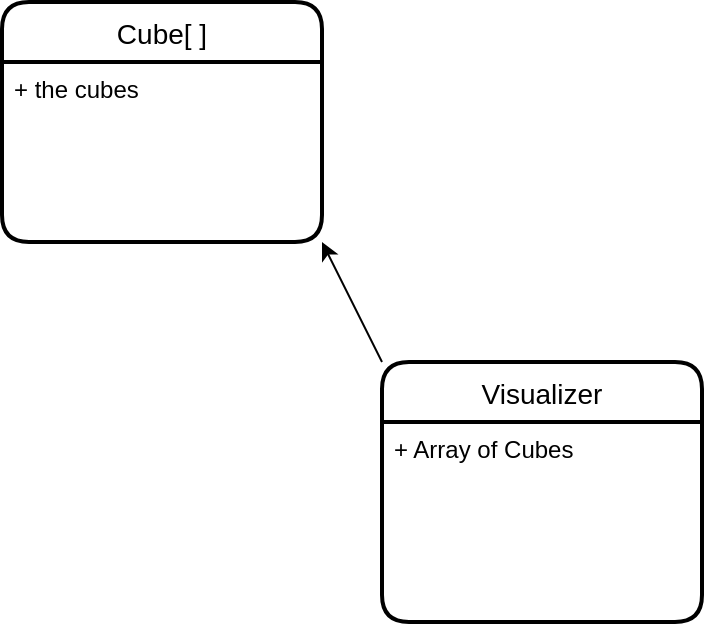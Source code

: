 <mxfile version="16.6.6" type="github">
  <diagram id="4lo_nmIDdEoz6fG_vJWp" name="Page-1">
    <mxGraphModel dx="702" dy="1659" grid="1" gridSize="10" guides="1" tooltips="1" connect="1" arrows="1" fold="1" page="1" pageScale="1" pageWidth="850" pageHeight="1100" math="0" shadow="0">
      <root>
        <mxCell id="0" />
        <mxCell id="1" parent="0" />
        <mxCell id="z-IcNjMhWLBwAkVsdXtI-36" value="Visualizer" style="swimlane;childLayout=stackLayout;horizontal=1;startSize=30;horizontalStack=0;rounded=1;fontSize=14;fontStyle=0;strokeWidth=2;resizeParent=0;resizeLast=1;shadow=0;dashed=0;align=center;" vertex="1" parent="1">
          <mxGeometry x="270" y="970" width="160" height="130" as="geometry" />
        </mxCell>
        <mxCell id="z-IcNjMhWLBwAkVsdXtI-37" value="+ Array of Cubes" style="align=left;strokeColor=none;fillColor=none;spacingLeft=4;fontSize=12;verticalAlign=top;resizable=0;rotatable=0;part=1;" vertex="1" parent="z-IcNjMhWLBwAkVsdXtI-36">
          <mxGeometry y="30" width="160" height="100" as="geometry" />
        </mxCell>
        <mxCell id="z-IcNjMhWLBwAkVsdXtI-39" value="Cube[ ]" style="swimlane;childLayout=stackLayout;horizontal=1;startSize=30;horizontalStack=0;rounded=1;fontSize=14;fontStyle=0;strokeWidth=2;resizeParent=0;resizeLast=1;shadow=0;dashed=0;align=center;" vertex="1" parent="1">
          <mxGeometry x="80" y="790" width="160" height="120" as="geometry" />
        </mxCell>
        <mxCell id="z-IcNjMhWLBwAkVsdXtI-40" value="+ the cubes" style="align=left;strokeColor=none;fillColor=none;spacingLeft=4;fontSize=12;verticalAlign=top;resizable=0;rotatable=0;part=1;" vertex="1" parent="z-IcNjMhWLBwAkVsdXtI-39">
          <mxGeometry y="30" width="160" height="90" as="geometry" />
        </mxCell>
        <mxCell id="z-IcNjMhWLBwAkVsdXtI-41" value="" style="endArrow=classic;html=1;rounded=0;exitX=0;exitY=0;exitDx=0;exitDy=0;entryX=1;entryY=1;entryDx=0;entryDy=0;" edge="1" parent="1" source="z-IcNjMhWLBwAkVsdXtI-36" target="z-IcNjMhWLBwAkVsdXtI-40">
          <mxGeometry width="50" height="50" relative="1" as="geometry">
            <mxPoint x="190" y="1010" as="sourcePoint" />
            <mxPoint x="240" y="960" as="targetPoint" />
          </mxGeometry>
        </mxCell>
      </root>
    </mxGraphModel>
  </diagram>
</mxfile>
